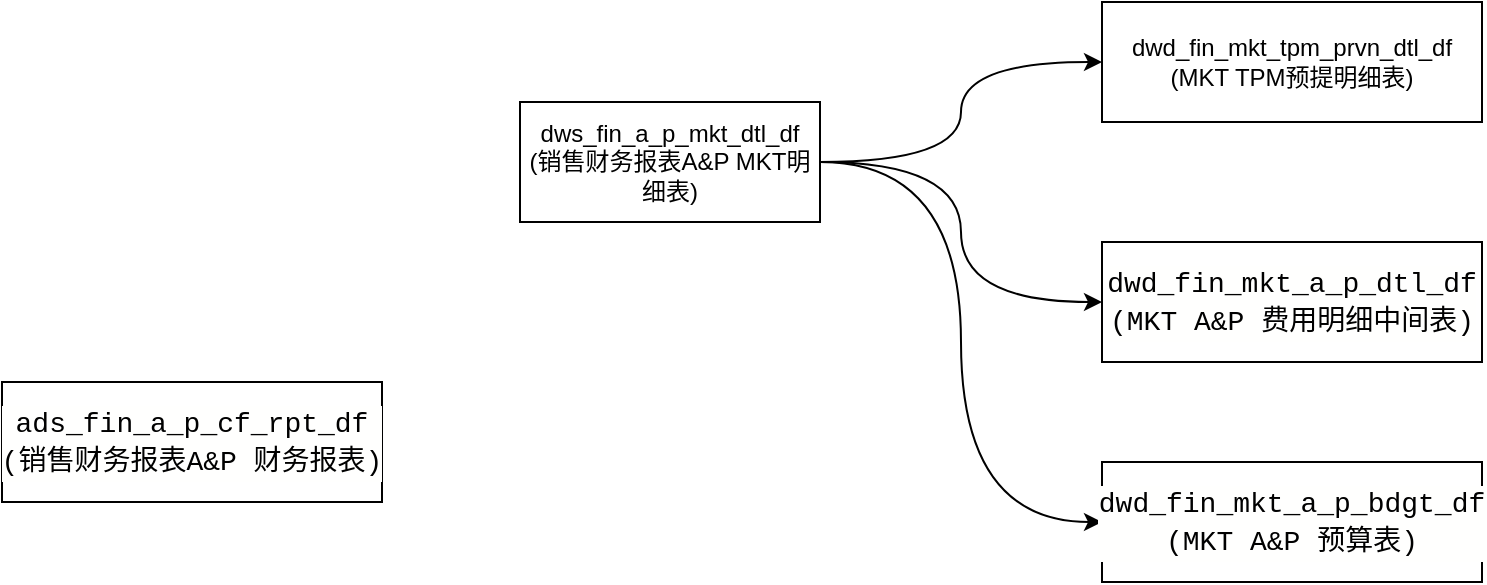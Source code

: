 <mxfile version="27.0.6">
  <diagram name="第 1 页" id="jTCOwaXRDoGzQJd69rKY">
    <mxGraphModel dx="1426" dy="743" grid="1" gridSize="10" guides="1" tooltips="1" connect="1" arrows="1" fold="1" page="1" pageScale="1" pageWidth="827" pageHeight="1169" math="0" shadow="0">
      <root>
        <mxCell id="0" />
        <mxCell id="1" parent="0" />
        <mxCell id="g9Q7MHYARDUEvGICIznO-1" value="&lt;div style=&quot;background-color: rgb(255, 255, 254); font-family: Consolas, &amp;quot;Courier New&amp;quot;, monospace; font-size: 14px; line-height: 19px; white-space: pre;&quot;&gt;ads_fin_a_p_cf_rpt_df&lt;/div&gt;&lt;div style=&quot;background-color: rgb(255, 255, 254); font-family: Consolas, &amp;quot;Courier New&amp;quot;, monospace; font-size: 14px; line-height: 19px; white-space: pre;&quot;&gt;(销售财务报表A&amp;amp;P 财务报表)&lt;/div&gt;" style="rounded=0;whiteSpace=wrap;html=1;" vertex="1" parent="1">
          <mxGeometry x="80" y="210" width="190" height="60" as="geometry" />
        </mxCell>
        <mxCell id="g9Q7MHYARDUEvGICIznO-4" style="edgeStyle=orthogonalEdgeStyle;rounded=0;orthogonalLoop=1;jettySize=auto;html=1;entryX=0;entryY=0.5;entryDx=0;entryDy=0;curved=1;" edge="1" parent="1" source="g9Q7MHYARDUEvGICIznO-2" target="g9Q7MHYARDUEvGICIznO-3">
          <mxGeometry relative="1" as="geometry" />
        </mxCell>
        <mxCell id="g9Q7MHYARDUEvGICIznO-7" style="edgeStyle=orthogonalEdgeStyle;rounded=0;orthogonalLoop=1;jettySize=auto;html=1;entryX=0;entryY=0.5;entryDx=0;entryDy=0;curved=1;" edge="1" parent="1" source="g9Q7MHYARDUEvGICIznO-2" target="g9Q7MHYARDUEvGICIznO-5">
          <mxGeometry relative="1" as="geometry" />
        </mxCell>
        <mxCell id="g9Q7MHYARDUEvGICIznO-8" style="edgeStyle=orthogonalEdgeStyle;rounded=0;orthogonalLoop=1;jettySize=auto;html=1;entryX=0;entryY=0.5;entryDx=0;entryDy=0;curved=1;" edge="1" parent="1" source="g9Q7MHYARDUEvGICIznO-2" target="g9Q7MHYARDUEvGICIznO-6">
          <mxGeometry relative="1" as="geometry" />
        </mxCell>
        <mxCell id="g9Q7MHYARDUEvGICIznO-2" value="dws_fin_a_p_mkt_dtl_df&lt;div&gt;(销售财务报表A&amp;amp;P MKT明细表)&lt;/div&gt;" style="rounded=0;whiteSpace=wrap;html=1;" vertex="1" parent="1">
          <mxGeometry x="339" y="70" width="150" height="60" as="geometry" />
        </mxCell>
        <mxCell id="g9Q7MHYARDUEvGICIznO-3" value="dwd_fin_mkt_tpm_prvn_dtl_df&lt;div&gt;(MKT TPM预提明细表)&lt;/div&gt;" style="rounded=0;whiteSpace=wrap;html=1;" vertex="1" parent="1">
          <mxGeometry x="630" y="20" width="190" height="60" as="geometry" />
        </mxCell>
        <mxCell id="g9Q7MHYARDUEvGICIznO-5" value="&lt;div style=&quot;background-color: rgb(255, 255, 254); font-family: Consolas, &amp;quot;Courier New&amp;quot;, monospace; font-size: 14px; line-height: 19px; white-space: pre;&quot;&gt;dwd_fin_mkt_a_p_dtl_df&lt;/div&gt;&lt;div style=&quot;background-color: rgb(255, 255, 254); font-family: Consolas, &amp;quot;Courier New&amp;quot;, monospace; font-size: 14px; line-height: 19px; white-space: pre;&quot;&gt;(MKT A&amp;amp;P 费用明细中间表)&lt;/div&gt;" style="rounded=0;whiteSpace=wrap;html=1;" vertex="1" parent="1">
          <mxGeometry x="630" y="140" width="190" height="60" as="geometry" />
        </mxCell>
        <mxCell id="g9Q7MHYARDUEvGICIznO-6" value="&lt;div style=&quot;background-color: rgb(255, 255, 254); font-family: Consolas, &amp;quot;Courier New&amp;quot;, monospace; font-size: 14px; line-height: 19px; white-space: pre;&quot;&gt;dwd_fin_mkt_a_p_bdgt_df&lt;/div&gt;&lt;div style=&quot;background-color: rgb(255, 255, 254); font-family: Consolas, &amp;quot;Courier New&amp;quot;, monospace; font-size: 14px; line-height: 19px; white-space: pre;&quot;&gt;(MKT A&amp;amp;P 预算表)&lt;/div&gt;" style="rounded=0;whiteSpace=wrap;html=1;" vertex="1" parent="1">
          <mxGeometry x="630" y="250" width="190" height="60" as="geometry" />
        </mxCell>
      </root>
    </mxGraphModel>
  </diagram>
</mxfile>
